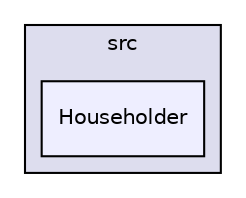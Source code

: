 digraph "include/Eigen/src/Householder" {
  compound=true
  node [ fontsize="10", fontname="Helvetica"];
  edge [ labelfontsize="10", labelfontname="Helvetica"];
  subgraph clusterdir_17db75917637b7e81f1284e33243b998 {
    graph [ bgcolor="#ddddee", pencolor="black", label="src" fontname="Helvetica", fontsize="10", URL="dir_17db75917637b7e81f1284e33243b998.html"]
  dir_9b8b132b1c612f50e2854c9563e37f6e [shape=box, label="Householder", style="filled", fillcolor="#eeeeff", pencolor="black", URL="dir_9b8b132b1c612f50e2854c9563e37f6e.html"];
  }
}
